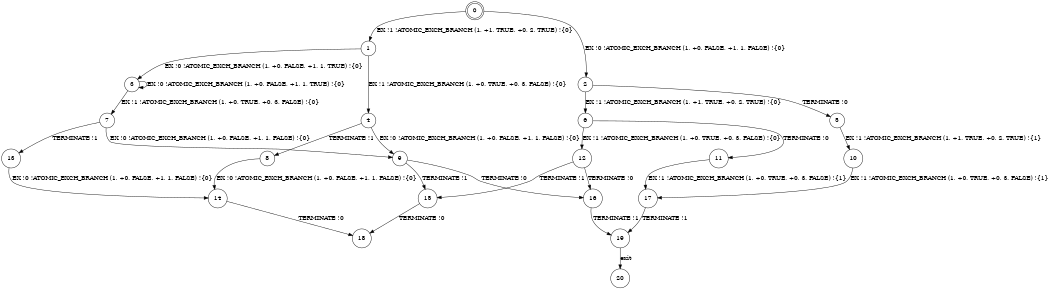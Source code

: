 digraph BCG {
size = "7, 10.5";
center = TRUE;
node [shape = circle];
0 [peripheries = 2];
0 -> 1 [label = "EX !1 !ATOMIC_EXCH_BRANCH (1, +1, TRUE, +0, 2, TRUE) !{0}"];
0 -> 2 [label = "EX !0 !ATOMIC_EXCH_BRANCH (1, +0, FALSE, +1, 1, FALSE) !{0}"];
1 -> 3 [label = "EX !0 !ATOMIC_EXCH_BRANCH (1, +0, FALSE, +1, 1, TRUE) !{0}"];
1 -> 4 [label = "EX !1 !ATOMIC_EXCH_BRANCH (1, +0, TRUE, +0, 3, FALSE) !{0}"];
2 -> 5 [label = "TERMINATE !0"];
2 -> 6 [label = "EX !1 !ATOMIC_EXCH_BRANCH (1, +1, TRUE, +0, 2, TRUE) !{0}"];
3 -> 7 [label = "EX !1 !ATOMIC_EXCH_BRANCH (1, +0, TRUE, +0, 3, FALSE) !{0}"];
3 -> 3 [label = "EX !0 !ATOMIC_EXCH_BRANCH (1, +0, FALSE, +1, 1, TRUE) !{0}"];
4 -> 8 [label = "TERMINATE !1"];
4 -> 9 [label = "EX !0 !ATOMIC_EXCH_BRANCH (1, +0, FALSE, +1, 1, FALSE) !{0}"];
5 -> 10 [label = "EX !1 !ATOMIC_EXCH_BRANCH (1, +1, TRUE, +0, 2, TRUE) !{1}"];
6 -> 11 [label = "TERMINATE !0"];
6 -> 12 [label = "EX !1 !ATOMIC_EXCH_BRANCH (1, +0, TRUE, +0, 3, FALSE) !{0}"];
7 -> 13 [label = "TERMINATE !1"];
7 -> 9 [label = "EX !0 !ATOMIC_EXCH_BRANCH (1, +0, FALSE, +1, 1, FALSE) !{0}"];
8 -> 14 [label = "EX !0 !ATOMIC_EXCH_BRANCH (1, +0, FALSE, +1, 1, FALSE) !{0}"];
9 -> 15 [label = "TERMINATE !1"];
9 -> 16 [label = "TERMINATE !0"];
10 -> 17 [label = "EX !1 !ATOMIC_EXCH_BRANCH (1, +0, TRUE, +0, 3, FALSE) !{1}"];
11 -> 17 [label = "EX !1 !ATOMIC_EXCH_BRANCH (1, +0, TRUE, +0, 3, FALSE) !{1}"];
12 -> 15 [label = "TERMINATE !1"];
12 -> 16 [label = "TERMINATE !0"];
13 -> 14 [label = "EX !0 !ATOMIC_EXCH_BRANCH (1, +0, FALSE, +1, 1, FALSE) !{0}"];
14 -> 18 [label = "TERMINATE !0"];
15 -> 18 [label = "TERMINATE !0"];
16 -> 19 [label = "TERMINATE !1"];
17 -> 19 [label = "TERMINATE !1"];
19 -> 20 [label = "exit"];
}
